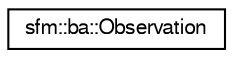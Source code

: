 digraph "Graphical Class Hierarchy"
{
  edge [fontname="FreeSans",fontsize="10",labelfontname="FreeSans",labelfontsize="10"];
  node [fontname="FreeSans",fontsize="10",shape=record];
  rankdir="LR";
  Node0 [label="sfm::ba::Observation",height=0.2,width=0.4,color="black", fillcolor="white", style="filled",URL="$structsfm_1_1ba_1_1_observation.html",tooltip="Observation of a 3D point for a camera. "];
}
